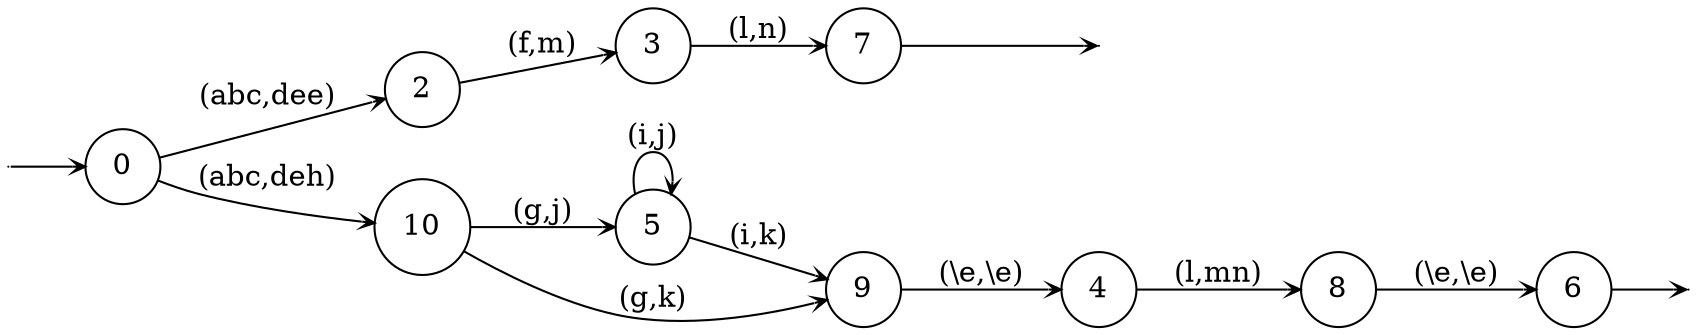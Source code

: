 digraph
{
  vcsn_context = "lat<wordset<char_letters(abcfgil)>, wordset<char_letters(dehjkmn)>>, b"
  rankdir = LR
  edge [arrowhead = vee, arrowsize = .6]
  {
    node [shape = point, width = 0]
    I0
    F6
    F7
  }
  {
    node [shape = circle, style = rounded, width = 0.5]
    0
    2
    3
    4
    5
    6
    7
    8
    9
    10
  }
  I0 -> 0
  0 -> 2 [label = "(abc,dee)"]
  0 -> 10 [label = "(abc,deh)"]
  2 -> 3 [label = "(f,m)"]
  3 -> 7 [label = "(l,n)"]
  4 -> 8 [label = "(l,mn)"]
  5 -> 5 [label = "(i,j)"]
  5 -> 9 [label = "(i,k)"]
  6 -> F6
  7 -> F7
  8 -> 6 [label = "(\\e,\\e)"]
  9 -> 4 [label = "(\\e,\\e)"]
  10 -> 5 [label = "(g,j)"]
  10 -> 9 [label = "(g,k)"]
}
